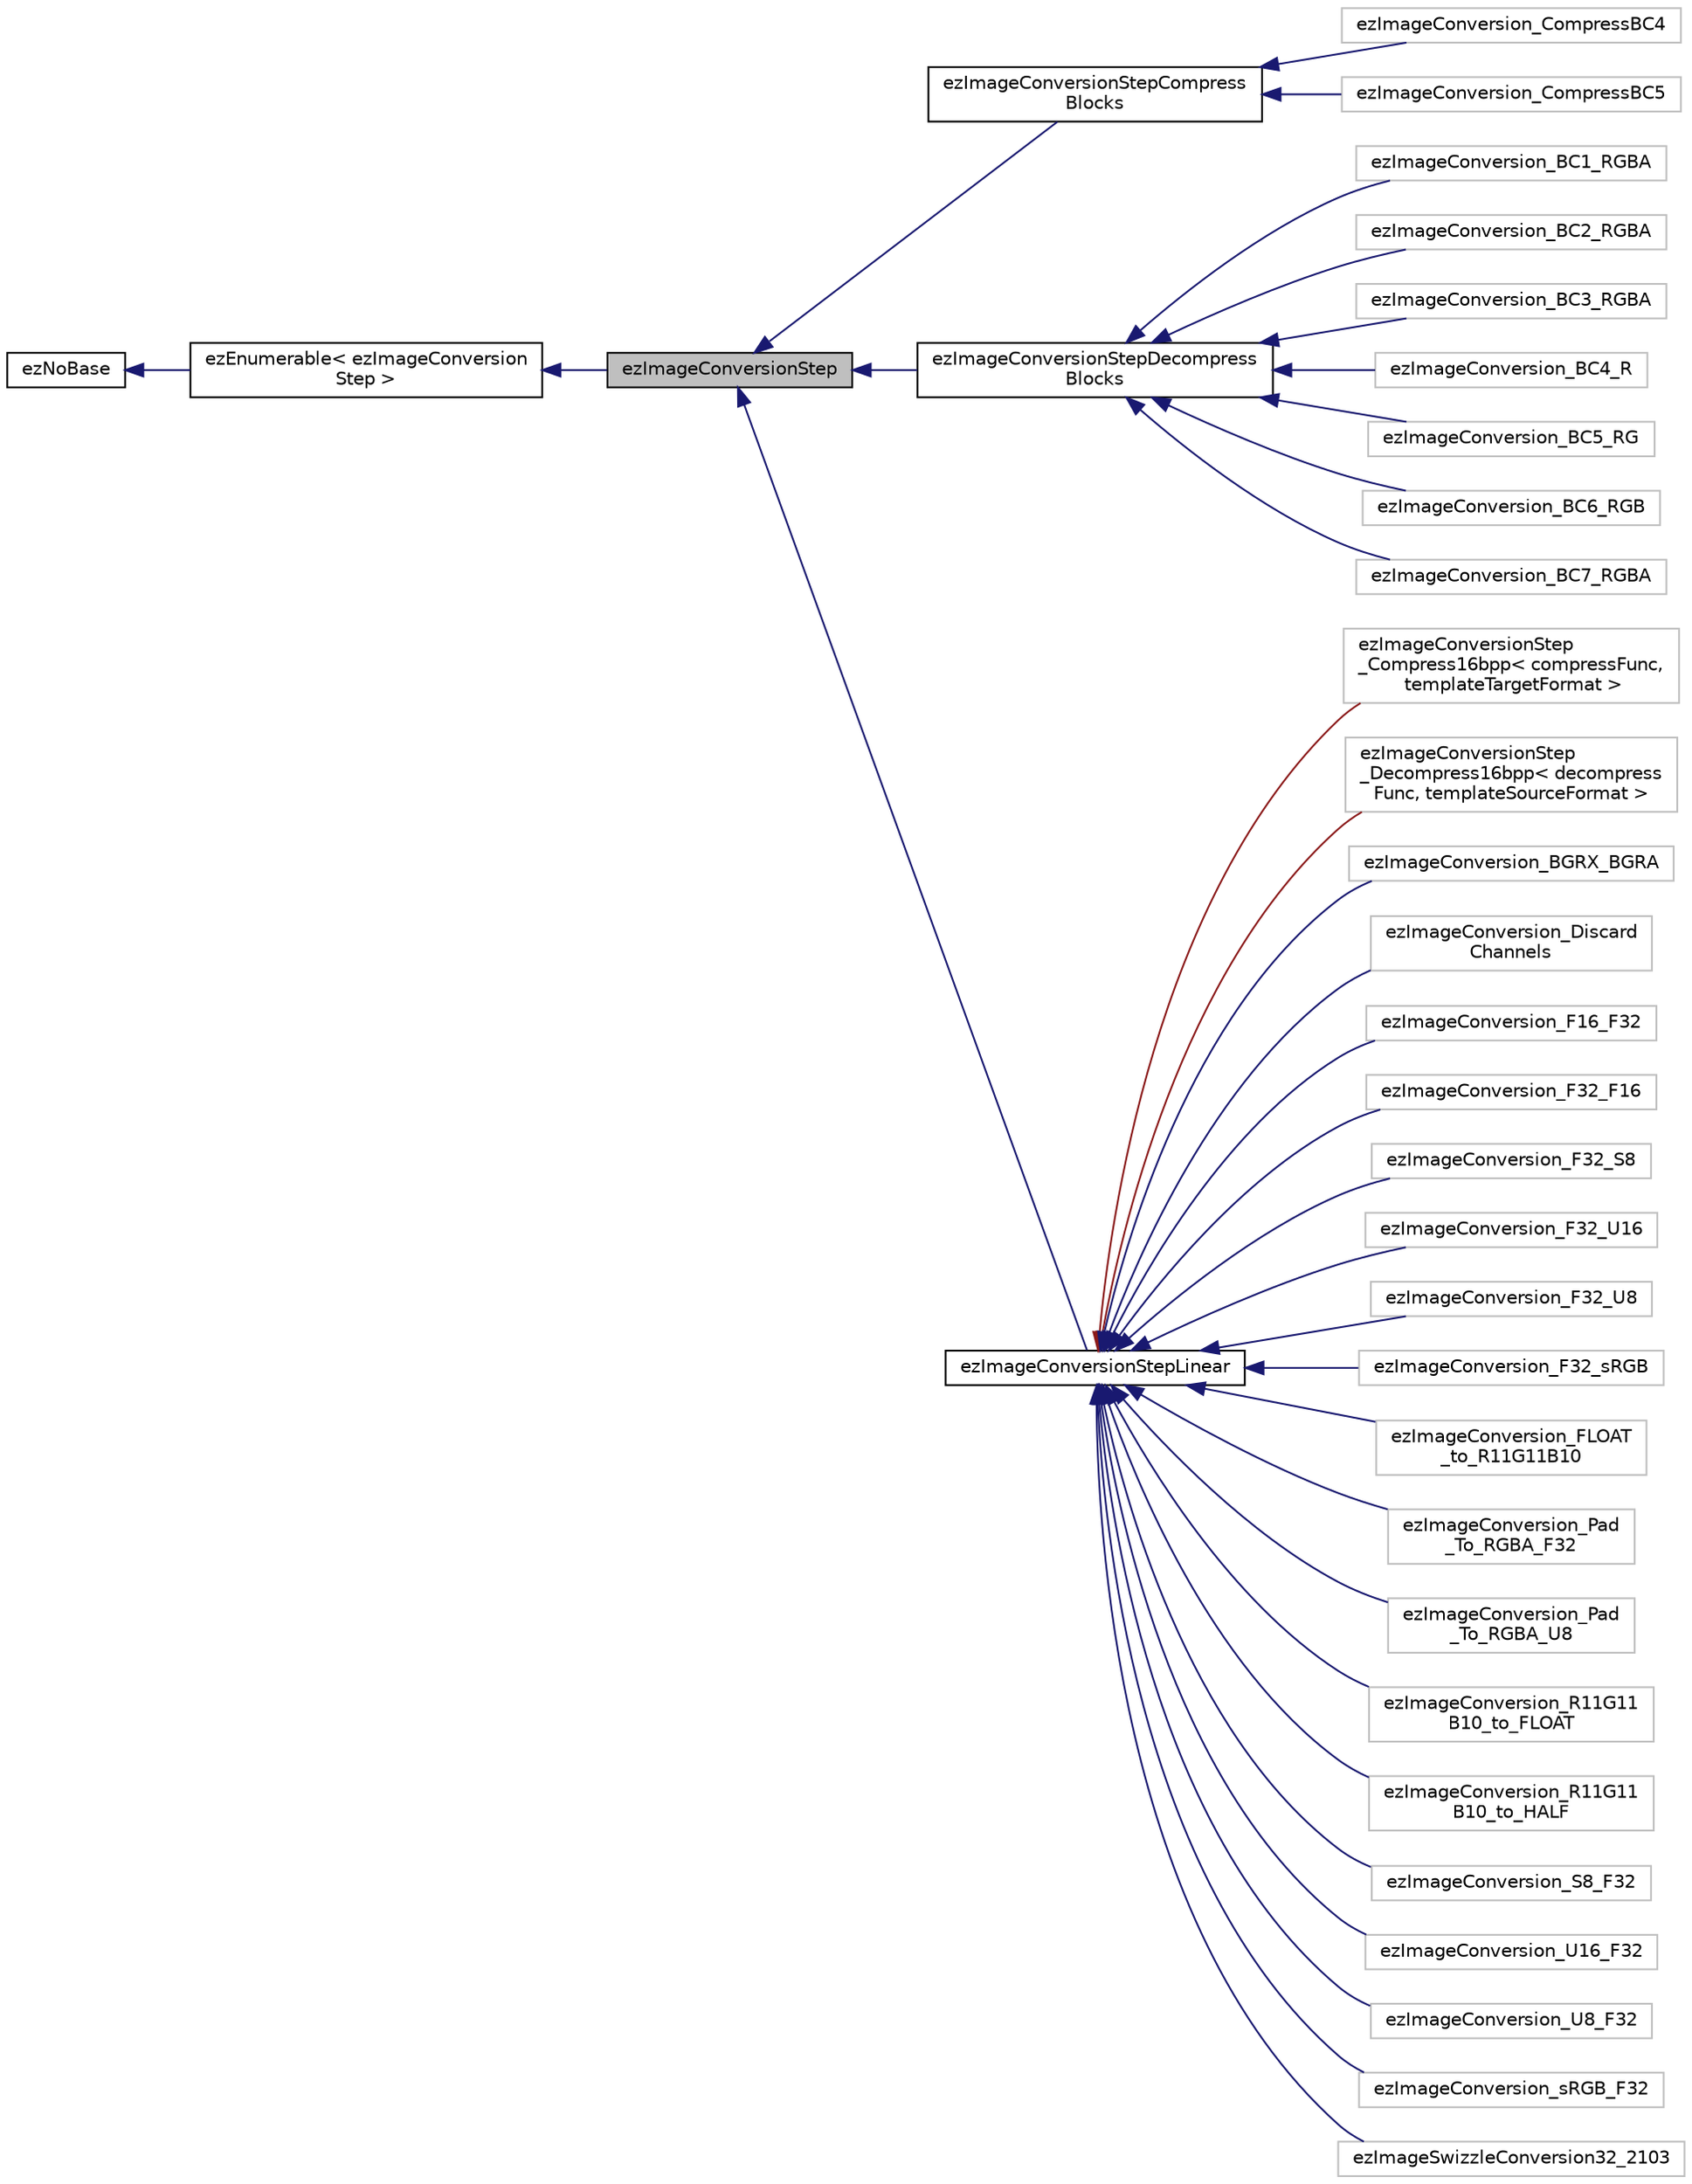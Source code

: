 digraph "ezImageConversionStep"
{
 // LATEX_PDF_SIZE
  edge [fontname="Helvetica",fontsize="10",labelfontname="Helvetica",labelfontsize="10"];
  node [fontname="Helvetica",fontsize="10",shape=record];
  rankdir="LR";
  Node1 [label="ezImageConversionStep",height=0.2,width=0.4,color="black", fillcolor="grey75", style="filled", fontcolor="black",tooltip="Interface for a single image conversion step."];
  Node2 -> Node1 [dir="back",color="midnightblue",fontsize="10",style="solid",fontname="Helvetica"];
  Node2 [label="ezEnumerable\< ezImageConversion\lStep \>",height=0.2,width=0.4,color="black", fillcolor="white", style="filled",URL="$d5/d0b/classez_enumerable.htm",tooltip=" "];
  Node3 -> Node2 [dir="back",color="midnightblue",fontsize="10",style="solid",fontname="Helvetica"];
  Node3 [label="ezNoBase",height=0.2,width=0.4,color="black", fillcolor="white", style="filled",URL="$d4/d02/classez_no_base.htm",tooltip="Dummy type to pass to templates and macros that expect a base type for a class that has no base."];
  Node1 -> Node4 [dir="back",color="midnightblue",fontsize="10",style="solid",fontname="Helvetica"];
  Node4 [label="ezImageConversionStepCompress\lBlocks",height=0.2,width=0.4,color="black", fillcolor="white", style="filled",URL="$d0/df2/classez_image_conversion_step_compress_blocks.htm",tooltip="Interface for a single image conversion step where the source format is uncompressed and the target f..."];
  Node4 -> Node5 [dir="back",color="midnightblue",fontsize="10",style="solid",fontname="Helvetica"];
  Node5 [label="ezImageConversion_CompressBC4",height=0.2,width=0.4,color="grey75", fillcolor="white", style="filled",tooltip=" "];
  Node4 -> Node6 [dir="back",color="midnightblue",fontsize="10",style="solid",fontname="Helvetica"];
  Node6 [label="ezImageConversion_CompressBC5",height=0.2,width=0.4,color="grey75", fillcolor="white", style="filled",tooltip=" "];
  Node1 -> Node7 [dir="back",color="midnightblue",fontsize="10",style="solid",fontname="Helvetica"];
  Node7 [label="ezImageConversionStepDecompress\lBlocks",height=0.2,width=0.4,color="black", fillcolor="white", style="filled",URL="$dc/d11/classez_image_conversion_step_decompress_blocks.htm",tooltip="Interface for a single image conversion step where the source format is compressed and the target for..."];
  Node7 -> Node8 [dir="back",color="midnightblue",fontsize="10",style="solid",fontname="Helvetica"];
  Node8 [label="ezImageConversion_BC1_RGBA",height=0.2,width=0.4,color="grey75", fillcolor="white", style="filled",tooltip=" "];
  Node7 -> Node9 [dir="back",color="midnightblue",fontsize="10",style="solid",fontname="Helvetica"];
  Node9 [label="ezImageConversion_BC2_RGBA",height=0.2,width=0.4,color="grey75", fillcolor="white", style="filled",tooltip=" "];
  Node7 -> Node10 [dir="back",color="midnightblue",fontsize="10",style="solid",fontname="Helvetica"];
  Node10 [label="ezImageConversion_BC3_RGBA",height=0.2,width=0.4,color="grey75", fillcolor="white", style="filled",tooltip=" "];
  Node7 -> Node11 [dir="back",color="midnightblue",fontsize="10",style="solid",fontname="Helvetica"];
  Node11 [label="ezImageConversion_BC4_R",height=0.2,width=0.4,color="grey75", fillcolor="white", style="filled",tooltip=" "];
  Node7 -> Node12 [dir="back",color="midnightblue",fontsize="10",style="solid",fontname="Helvetica"];
  Node12 [label="ezImageConversion_BC5_RG",height=0.2,width=0.4,color="grey75", fillcolor="white", style="filled",tooltip=" "];
  Node7 -> Node13 [dir="back",color="midnightblue",fontsize="10",style="solid",fontname="Helvetica"];
  Node13 [label="ezImageConversion_BC6_RGB",height=0.2,width=0.4,color="grey75", fillcolor="white", style="filled",tooltip=" "];
  Node7 -> Node14 [dir="back",color="midnightblue",fontsize="10",style="solid",fontname="Helvetica"];
  Node14 [label="ezImageConversion_BC7_RGBA",height=0.2,width=0.4,color="grey75", fillcolor="white", style="filled",tooltip=" "];
  Node1 -> Node15 [dir="back",color="midnightblue",fontsize="10",style="solid",fontname="Helvetica"];
  Node15 [label="ezImageConversionStepLinear",height=0.2,width=0.4,color="black", fillcolor="white", style="filled",URL="$d6/ddb/classez_image_conversion_step_linear.htm",tooltip="Interface for a single image conversion step where both the source and target format are uncompressed..."];
  Node15 -> Node16 [dir="back",color="firebrick4",fontsize="10",style="solid",fontname="Helvetica"];
  Node16 [label="ezImageConversionStep\l_Compress16bpp\< compressFunc,\l templateTargetFormat \>",height=0.2,width=0.4,color="grey75", fillcolor="white", style="filled",tooltip=" "];
  Node15 -> Node17 [dir="back",color="firebrick4",fontsize="10",style="solid",fontname="Helvetica"];
  Node17 [label="ezImageConversionStep\l_Decompress16bpp\< decompress\lFunc, templateSourceFormat \>",height=0.2,width=0.4,color="grey75", fillcolor="white", style="filled",tooltip=" "];
  Node15 -> Node18 [dir="back",color="midnightblue",fontsize="10",style="solid",fontname="Helvetica"];
  Node18 [label="ezImageConversion_BGRX_BGRA",height=0.2,width=0.4,color="grey75", fillcolor="white", style="filled",tooltip=" "];
  Node15 -> Node19 [dir="back",color="midnightblue",fontsize="10",style="solid",fontname="Helvetica"];
  Node19 [label="ezImageConversion_Discard\lChannels",height=0.2,width=0.4,color="grey75", fillcolor="white", style="filled",tooltip=" "];
  Node15 -> Node20 [dir="back",color="midnightblue",fontsize="10",style="solid",fontname="Helvetica"];
  Node20 [label="ezImageConversion_F16_F32",height=0.2,width=0.4,color="grey75", fillcolor="white", style="filled",tooltip=" "];
  Node15 -> Node21 [dir="back",color="midnightblue",fontsize="10",style="solid",fontname="Helvetica"];
  Node21 [label="ezImageConversion_F32_F16",height=0.2,width=0.4,color="grey75", fillcolor="white", style="filled",tooltip=" "];
  Node15 -> Node22 [dir="back",color="midnightblue",fontsize="10",style="solid",fontname="Helvetica"];
  Node22 [label="ezImageConversion_F32_S8",height=0.2,width=0.4,color="grey75", fillcolor="white", style="filled",tooltip=" "];
  Node15 -> Node23 [dir="back",color="midnightblue",fontsize="10",style="solid",fontname="Helvetica"];
  Node23 [label="ezImageConversion_F32_U16",height=0.2,width=0.4,color="grey75", fillcolor="white", style="filled",tooltip=" "];
  Node15 -> Node24 [dir="back",color="midnightblue",fontsize="10",style="solid",fontname="Helvetica"];
  Node24 [label="ezImageConversion_F32_U8",height=0.2,width=0.4,color="grey75", fillcolor="white", style="filled",tooltip=" "];
  Node15 -> Node25 [dir="back",color="midnightblue",fontsize="10",style="solid",fontname="Helvetica"];
  Node25 [label="ezImageConversion_F32_sRGB",height=0.2,width=0.4,color="grey75", fillcolor="white", style="filled",tooltip=" "];
  Node15 -> Node26 [dir="back",color="midnightblue",fontsize="10",style="solid",fontname="Helvetica"];
  Node26 [label="ezImageConversion_FLOAT\l_to_R11G11B10",height=0.2,width=0.4,color="grey75", fillcolor="white", style="filled",tooltip=" "];
  Node15 -> Node27 [dir="back",color="midnightblue",fontsize="10",style="solid",fontname="Helvetica"];
  Node27 [label="ezImageConversion_Pad\l_To_RGBA_F32",height=0.2,width=0.4,color="grey75", fillcolor="white", style="filled",tooltip=" "];
  Node15 -> Node28 [dir="back",color="midnightblue",fontsize="10",style="solid",fontname="Helvetica"];
  Node28 [label="ezImageConversion_Pad\l_To_RGBA_U8",height=0.2,width=0.4,color="grey75", fillcolor="white", style="filled",tooltip=" "];
  Node15 -> Node29 [dir="back",color="midnightblue",fontsize="10",style="solid",fontname="Helvetica"];
  Node29 [label="ezImageConversion_R11G11\lB10_to_FLOAT",height=0.2,width=0.4,color="grey75", fillcolor="white", style="filled",tooltip=" "];
  Node15 -> Node30 [dir="back",color="midnightblue",fontsize="10",style="solid",fontname="Helvetica"];
  Node30 [label="ezImageConversion_R11G11\lB10_to_HALF",height=0.2,width=0.4,color="grey75", fillcolor="white", style="filled",tooltip=" "];
  Node15 -> Node31 [dir="back",color="midnightblue",fontsize="10",style="solid",fontname="Helvetica"];
  Node31 [label="ezImageConversion_S8_F32",height=0.2,width=0.4,color="grey75", fillcolor="white", style="filled",tooltip=" "];
  Node15 -> Node32 [dir="back",color="midnightblue",fontsize="10",style="solid",fontname="Helvetica"];
  Node32 [label="ezImageConversion_U16_F32",height=0.2,width=0.4,color="grey75", fillcolor="white", style="filled",tooltip=" "];
  Node15 -> Node33 [dir="back",color="midnightblue",fontsize="10",style="solid",fontname="Helvetica"];
  Node33 [label="ezImageConversion_U8_F32",height=0.2,width=0.4,color="grey75", fillcolor="white", style="filled",tooltip=" "];
  Node15 -> Node34 [dir="back",color="midnightblue",fontsize="10",style="solid",fontname="Helvetica"];
  Node34 [label="ezImageConversion_sRGB_F32",height=0.2,width=0.4,color="grey75", fillcolor="white", style="filled",tooltip=" "];
  Node15 -> Node35 [dir="back",color="midnightblue",fontsize="10",style="solid",fontname="Helvetica"];
  Node35 [label="ezImageSwizzleConversion32_2103",height=0.2,width=0.4,color="grey75", fillcolor="white", style="filled",tooltip=" "];
}
